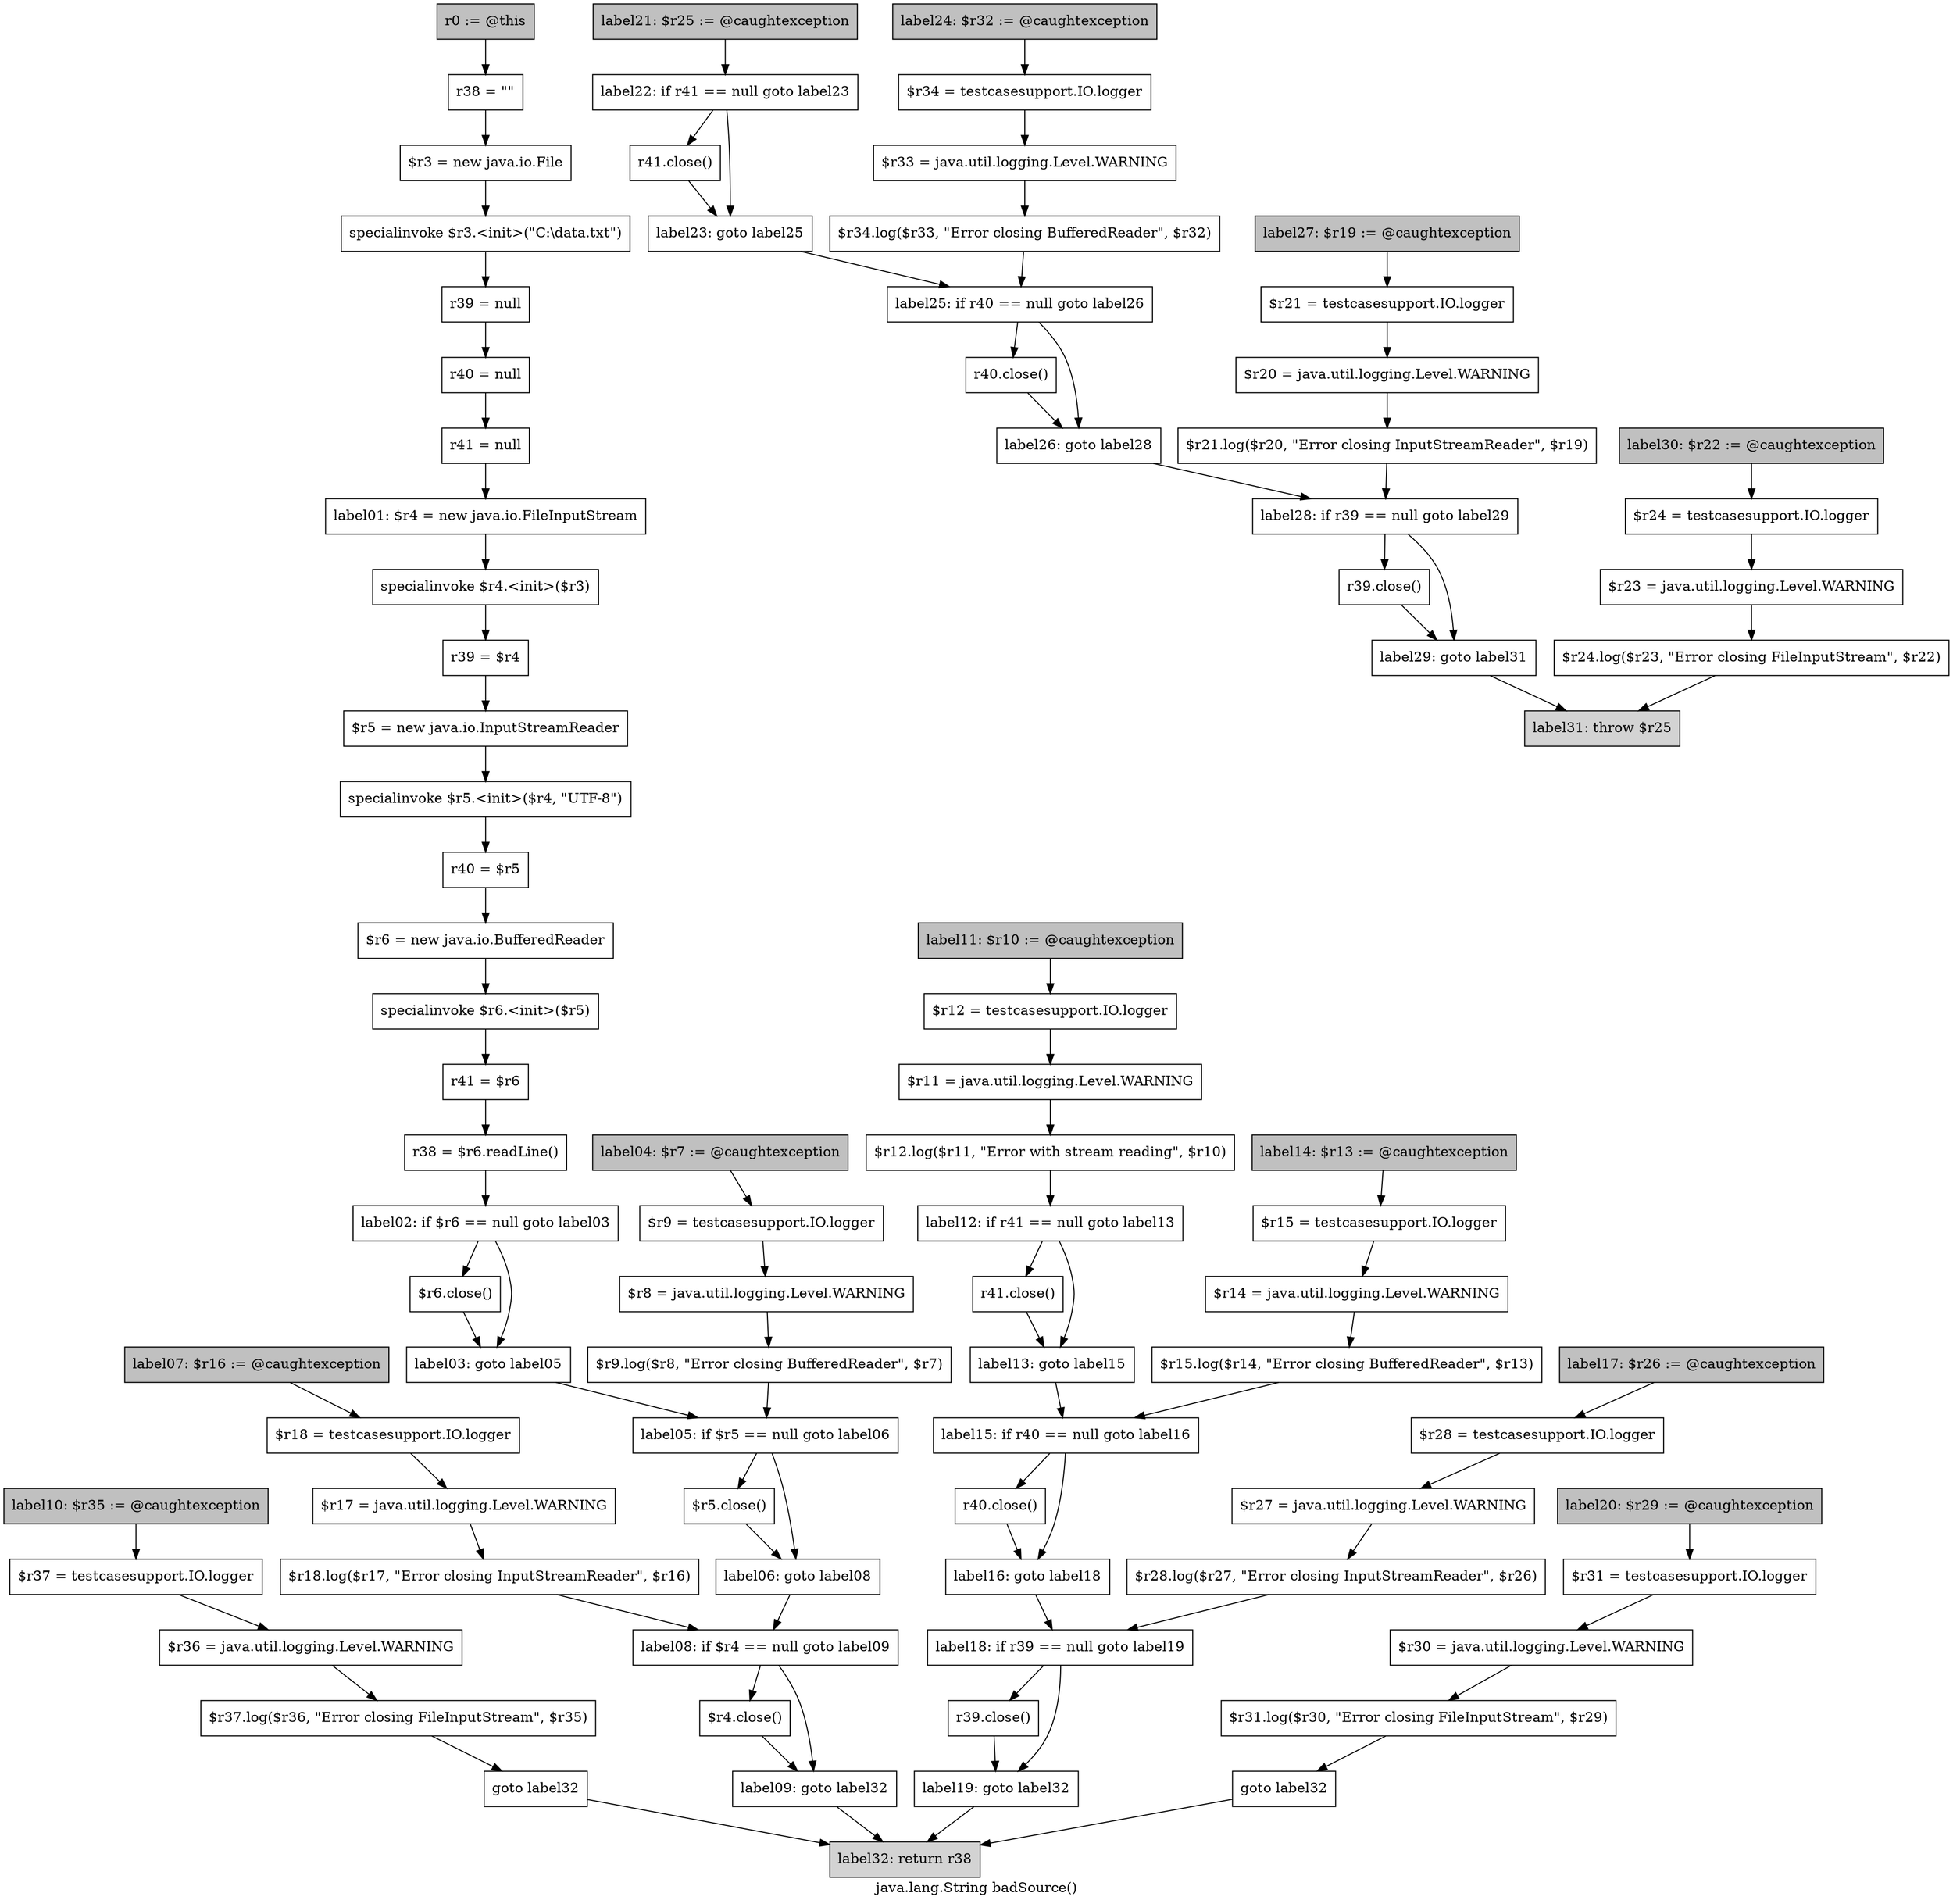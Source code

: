 digraph "java.lang.String badSource()" {
    label="java.lang.String badSource()";
    node [shape=box];
    "0" [style=filled,fillcolor=gray,label="r0 := @this",];
    "1" [label="r38 = \"\"",];
    "0"->"1";
    "2" [label="$r3 = new java.io.File",];
    "1"->"2";
    "3" [label="specialinvoke $r3.<init>(\"C:\\data.txt\")",];
    "2"->"3";
    "4" [label="r39 = null",];
    "3"->"4";
    "5" [label="r40 = null",];
    "4"->"5";
    "6" [label="r41 = null",];
    "5"->"6";
    "7" [label="label01: $r4 = new java.io.FileInputStream",];
    "6"->"7";
    "8" [label="specialinvoke $r4.<init>($r3)",];
    "7"->"8";
    "9" [label="r39 = $r4",];
    "8"->"9";
    "10" [label="$r5 = new java.io.InputStreamReader",];
    "9"->"10";
    "11" [label="specialinvoke $r5.<init>($r4, \"UTF-8\")",];
    "10"->"11";
    "12" [label="r40 = $r5",];
    "11"->"12";
    "13" [label="$r6 = new java.io.BufferedReader",];
    "12"->"13";
    "14" [label="specialinvoke $r6.<init>($r5)",];
    "13"->"14";
    "15" [label="r41 = $r6",];
    "14"->"15";
    "16" [label="r38 = $r6.readLine()",];
    "15"->"16";
    "17" [label="label02: if $r6 == null goto label03",];
    "16"->"17";
    "18" [label="$r6.close()",];
    "17"->"18";
    "19" [label="label03: goto label05",];
    "17"->"19";
    "18"->"19";
    "24" [label="label05: if $r5 == null goto label06",];
    "19"->"24";
    "20" [style=filled,fillcolor=gray,label="label04: $r7 := @caughtexception",];
    "21" [label="$r9 = testcasesupport.IO.logger",];
    "20"->"21";
    "22" [label="$r8 = java.util.logging.Level.WARNING",];
    "21"->"22";
    "23" [label="$r9.log($r8, \"Error closing BufferedReader\", $r7)",];
    "22"->"23";
    "23"->"24";
    "25" [label="$r5.close()",];
    "24"->"25";
    "26" [label="label06: goto label08",];
    "24"->"26";
    "25"->"26";
    "31" [label="label08: if $r4 == null goto label09",];
    "26"->"31";
    "27" [style=filled,fillcolor=gray,label="label07: $r16 := @caughtexception",];
    "28" [label="$r18 = testcasesupport.IO.logger",];
    "27"->"28";
    "29" [label="$r17 = java.util.logging.Level.WARNING",];
    "28"->"29";
    "30" [label="$r18.log($r17, \"Error closing InputStreamReader\", $r16)",];
    "29"->"30";
    "30"->"31";
    "32" [label="$r4.close()",];
    "31"->"32";
    "33" [label="label09: goto label32",];
    "31"->"33";
    "32"->"33";
    "88" [style=filled,fillcolor=lightgray,label="label32: return r38",];
    "33"->"88";
    "34" [style=filled,fillcolor=gray,label="label10: $r35 := @caughtexception",];
    "35" [label="$r37 = testcasesupport.IO.logger",];
    "34"->"35";
    "36" [label="$r36 = java.util.logging.Level.WARNING",];
    "35"->"36";
    "37" [label="$r37.log($r36, \"Error closing FileInputStream\", $r35)",];
    "36"->"37";
    "38" [label="goto label32",];
    "37"->"38";
    "38"->"88";
    "39" [style=filled,fillcolor=gray,label="label11: $r10 := @caughtexception",];
    "40" [label="$r12 = testcasesupport.IO.logger",];
    "39"->"40";
    "41" [label="$r11 = java.util.logging.Level.WARNING",];
    "40"->"41";
    "42" [label="$r12.log($r11, \"Error with stream reading\", $r10)",];
    "41"->"42";
    "43" [label="label12: if r41 == null goto label13",];
    "42"->"43";
    "44" [label="r41.close()",];
    "43"->"44";
    "45" [label="label13: goto label15",];
    "43"->"45";
    "44"->"45";
    "50" [label="label15: if r40 == null goto label16",];
    "45"->"50";
    "46" [style=filled,fillcolor=gray,label="label14: $r13 := @caughtexception",];
    "47" [label="$r15 = testcasesupport.IO.logger",];
    "46"->"47";
    "48" [label="$r14 = java.util.logging.Level.WARNING",];
    "47"->"48";
    "49" [label="$r15.log($r14, \"Error closing BufferedReader\", $r13)",];
    "48"->"49";
    "49"->"50";
    "51" [label="r40.close()",];
    "50"->"51";
    "52" [label="label16: goto label18",];
    "50"->"52";
    "51"->"52";
    "57" [label="label18: if r39 == null goto label19",];
    "52"->"57";
    "53" [style=filled,fillcolor=gray,label="label17: $r26 := @caughtexception",];
    "54" [label="$r28 = testcasesupport.IO.logger",];
    "53"->"54";
    "55" [label="$r27 = java.util.logging.Level.WARNING",];
    "54"->"55";
    "56" [label="$r28.log($r27, \"Error closing InputStreamReader\", $r26)",];
    "55"->"56";
    "56"->"57";
    "58" [label="r39.close()",];
    "57"->"58";
    "59" [label="label19: goto label32",];
    "57"->"59";
    "58"->"59";
    "59"->"88";
    "60" [style=filled,fillcolor=gray,label="label20: $r29 := @caughtexception",];
    "61" [label="$r31 = testcasesupport.IO.logger",];
    "60"->"61";
    "62" [label="$r30 = java.util.logging.Level.WARNING",];
    "61"->"62";
    "63" [label="$r31.log($r30, \"Error closing FileInputStream\", $r29)",];
    "62"->"63";
    "64" [label="goto label32",];
    "63"->"64";
    "64"->"88";
    "65" [style=filled,fillcolor=gray,label="label21: $r25 := @caughtexception",];
    "66" [label="label22: if r41 == null goto label23",];
    "65"->"66";
    "67" [label="r41.close()",];
    "66"->"67";
    "68" [label="label23: goto label25",];
    "66"->"68";
    "67"->"68";
    "73" [label="label25: if r40 == null goto label26",];
    "68"->"73";
    "69" [style=filled,fillcolor=gray,label="label24: $r32 := @caughtexception",];
    "70" [label="$r34 = testcasesupport.IO.logger",];
    "69"->"70";
    "71" [label="$r33 = java.util.logging.Level.WARNING",];
    "70"->"71";
    "72" [label="$r34.log($r33, \"Error closing BufferedReader\", $r32)",];
    "71"->"72";
    "72"->"73";
    "74" [label="r40.close()",];
    "73"->"74";
    "75" [label="label26: goto label28",];
    "73"->"75";
    "74"->"75";
    "80" [label="label28: if r39 == null goto label29",];
    "75"->"80";
    "76" [style=filled,fillcolor=gray,label="label27: $r19 := @caughtexception",];
    "77" [label="$r21 = testcasesupport.IO.logger",];
    "76"->"77";
    "78" [label="$r20 = java.util.logging.Level.WARNING",];
    "77"->"78";
    "79" [label="$r21.log($r20, \"Error closing InputStreamReader\", $r19)",];
    "78"->"79";
    "79"->"80";
    "81" [label="r39.close()",];
    "80"->"81";
    "82" [label="label29: goto label31",];
    "80"->"82";
    "81"->"82";
    "87" [style=filled,fillcolor=lightgray,label="label31: throw $r25",];
    "82"->"87";
    "83" [style=filled,fillcolor=gray,label="label30: $r22 := @caughtexception",];
    "84" [label="$r24 = testcasesupport.IO.logger",];
    "83"->"84";
    "85" [label="$r23 = java.util.logging.Level.WARNING",];
    "84"->"85";
    "86" [label="$r24.log($r23, \"Error closing FileInputStream\", $r22)",];
    "85"->"86";
    "86"->"87";
}
